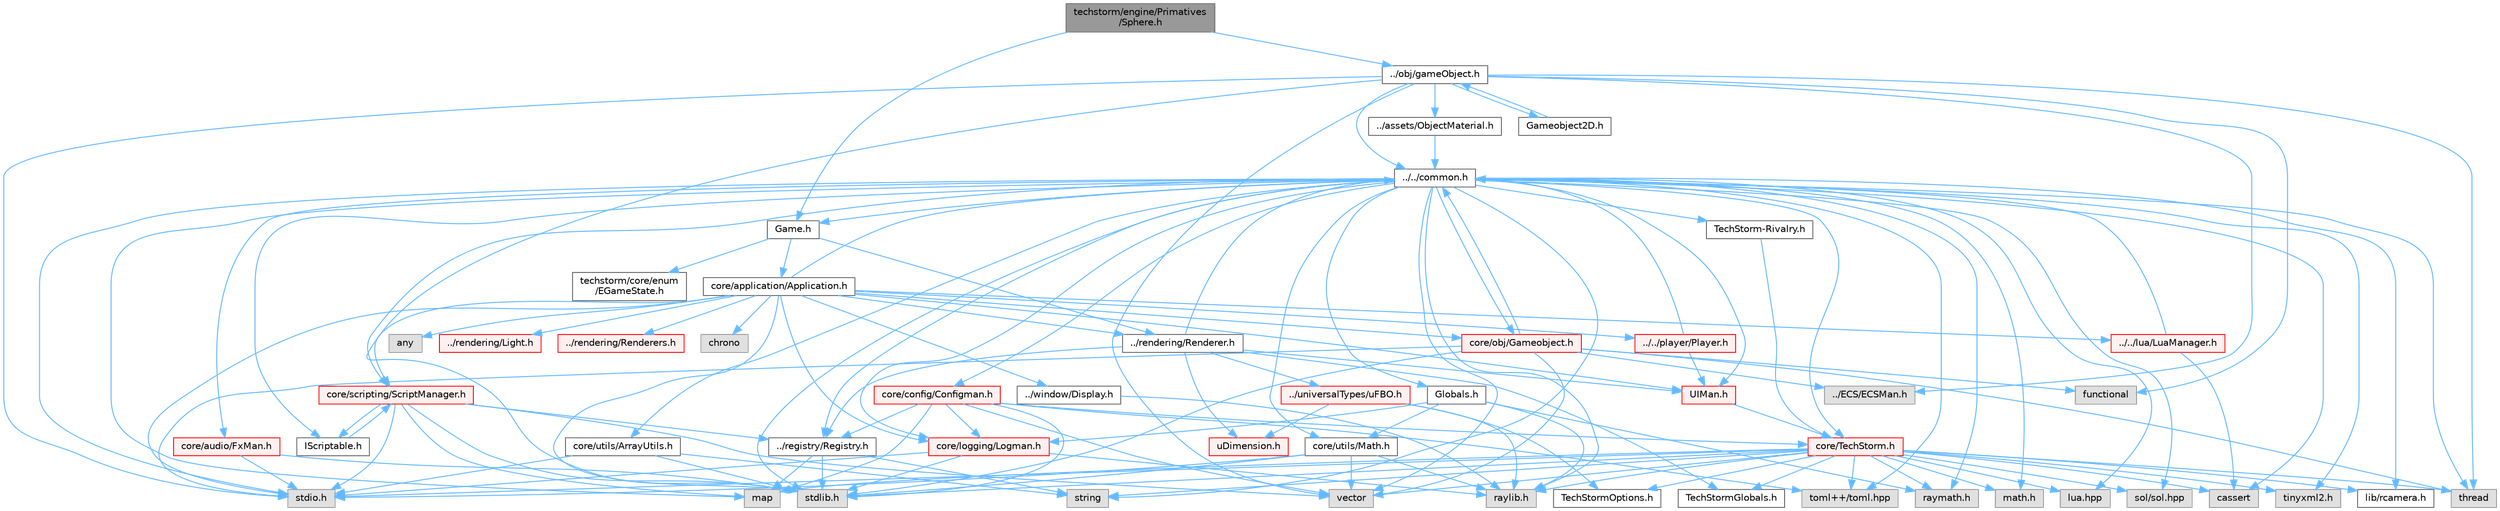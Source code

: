 digraph "techstorm/engine/Primatives/Sphere.h"
{
 // LATEX_PDF_SIZE
  bgcolor="transparent";
  edge [fontname=Helvetica,fontsize=10,labelfontname=Helvetica,labelfontsize=10];
  node [fontname=Helvetica,fontsize=10,shape=box,height=0.2,width=0.4];
  Node1 [id="Node000001",label="techstorm/engine/Primatives\l/Sphere.h",height=0.2,width=0.4,color="gray40", fillcolor="grey60", style="filled", fontcolor="black",tooltip=" "];
  Node1 -> Node2 [id="edge1_Node000001_Node000002",color="steelblue1",style="solid",tooltip=" "];
  Node2 [id="Node000002",label="../obj/gameObject.h",height=0.2,width=0.4,color="grey40", fillcolor="white", style="filled",URL="$engine_2obj_2_gameobject_8h.html",tooltip=" "];
  Node2 -> Node3 [id="edge2_Node000002_Node000003",color="steelblue1",style="solid",tooltip=" "];
  Node3 [id="Node000003",label="../../common.h",height=0.2,width=0.4,color="grey40", fillcolor="white", style="filled",URL="$_common_8h.html",tooltip=" "];
  Node3 -> Node4 [id="edge3_Node000003_Node000004",color="steelblue1",style="solid",tooltip=" "];
  Node4 [id="Node000004",label="raylib.h",height=0.2,width=0.4,color="grey60", fillcolor="#E0E0E0", style="filled",tooltip=" "];
  Node3 -> Node5 [id="edge4_Node000003_Node000005",color="steelblue1",style="solid",tooltip=" "];
  Node5 [id="Node000005",label="raymath.h",height=0.2,width=0.4,color="grey60", fillcolor="#E0E0E0", style="filled",tooltip=" "];
  Node3 -> Node6 [id="edge5_Node000003_Node000006",color="steelblue1",style="solid",tooltip=" "];
  Node6 [id="Node000006",label="lib/rcamera.h",height=0.2,width=0.4,color="grey40", fillcolor="white", style="filled",URL="$rcamera_8h.html",tooltip=" "];
  Node3 -> Node7 [id="edge6_Node000003_Node000007",color="steelblue1",style="solid",tooltip=" "];
  Node7 [id="Node000007",label="stdio.h",height=0.2,width=0.4,color="grey60", fillcolor="#E0E0E0", style="filled",tooltip=" "];
  Node3 -> Node8 [id="edge7_Node000003_Node000008",color="steelblue1",style="solid",tooltip=" "];
  Node8 [id="Node000008",label="stdlib.h",height=0.2,width=0.4,color="grey60", fillcolor="#E0E0E0", style="filled",tooltip=" "];
  Node3 -> Node9 [id="edge8_Node000003_Node000009",color="steelblue1",style="solid",tooltip=" "];
  Node9 [id="Node000009",label="string",height=0.2,width=0.4,color="grey60", fillcolor="#E0E0E0", style="filled",tooltip=" "];
  Node3 -> Node10 [id="edge9_Node000003_Node000010",color="steelblue1",style="solid",tooltip=" "];
  Node10 [id="Node000010",label="vector",height=0.2,width=0.4,color="grey60", fillcolor="#E0E0E0", style="filled",tooltip=" "];
  Node3 -> Node11 [id="edge10_Node000003_Node000011",color="steelblue1",style="solid",tooltip=" "];
  Node11 [id="Node000011",label="map",height=0.2,width=0.4,color="grey60", fillcolor="#E0E0E0", style="filled",tooltip=" "];
  Node3 -> Node12 [id="edge11_Node000003_Node000012",color="steelblue1",style="solid",tooltip=" "];
  Node12 [id="Node000012",label="thread",height=0.2,width=0.4,color="grey60", fillcolor="#E0E0E0", style="filled",tooltip=" "];
  Node3 -> Node13 [id="edge12_Node000003_Node000013",color="steelblue1",style="solid",tooltip=" "];
  Node13 [id="Node000013",label="math.h",height=0.2,width=0.4,color="grey60", fillcolor="#E0E0E0", style="filled",tooltip=" "];
  Node3 -> Node14 [id="edge13_Node000003_Node000014",color="steelblue1",style="solid",tooltip=" "];
  Node14 [id="Node000014",label="cassert",height=0.2,width=0.4,color="grey60", fillcolor="#E0E0E0", style="filled",tooltip=" "];
  Node3 -> Node15 [id="edge14_Node000003_Node000015",color="steelblue1",style="solid",tooltip=" "];
  Node15 [id="Node000015",label="lua.hpp",height=0.2,width=0.4,color="grey60", fillcolor="#E0E0E0", style="filled",tooltip=" "];
  Node3 -> Node16 [id="edge15_Node000003_Node000016",color="steelblue1",style="solid",tooltip=" "];
  Node16 [id="Node000016",label="sol/sol.hpp",height=0.2,width=0.4,color="grey60", fillcolor="#E0E0E0", style="filled",tooltip=" "];
  Node3 -> Node17 [id="edge16_Node000003_Node000017",color="steelblue1",style="solid",tooltip=" "];
  Node17 [id="Node000017",label="toml++/toml.hpp",height=0.2,width=0.4,color="grey60", fillcolor="#E0E0E0", style="filled",tooltip=" "];
  Node3 -> Node18 [id="edge17_Node000003_Node000018",color="steelblue1",style="solid",tooltip=" "];
  Node18 [id="Node000018",label="tinyxml2.h",height=0.2,width=0.4,color="grey60", fillcolor="#E0E0E0", style="filled",tooltip=" "];
  Node3 -> Node19 [id="edge18_Node000003_Node000019",color="steelblue1",style="solid",tooltip=" "];
  Node19 [id="Node000019",label="Globals.h",height=0.2,width=0.4,color="grey40", fillcolor="white", style="filled",URL="$_globals_8h.html",tooltip=" "];
  Node19 -> Node4 [id="edge19_Node000019_Node000004",color="steelblue1",style="solid",tooltip=" "];
  Node19 -> Node5 [id="edge20_Node000019_Node000005",color="steelblue1",style="solid",tooltip=" "];
  Node19 -> Node20 [id="edge21_Node000019_Node000020",color="steelblue1",style="solid",tooltip=" "];
  Node20 [id="Node000020",label="core/utils/Math.h",height=0.2,width=0.4,color="grey40", fillcolor="white", style="filled",URL="$core_2utils_2_math_8h.html",tooltip=" "];
  Node20 -> Node4 [id="edge22_Node000020_Node000004",color="steelblue1",style="solid",tooltip=" "];
  Node20 -> Node8 [id="edge23_Node000020_Node000008",color="steelblue1",style="solid",tooltip=" "];
  Node20 -> Node7 [id="edge24_Node000020_Node000007",color="steelblue1",style="solid",tooltip=" "];
  Node20 -> Node10 [id="edge25_Node000020_Node000010",color="steelblue1",style="solid",tooltip=" "];
  Node19 -> Node21 [id="edge26_Node000019_Node000021",color="steelblue1",style="solid",tooltip=" "];
  Node21 [id="Node000021",label="core/logging/Logman.h",height=0.2,width=0.4,color="red", fillcolor="#FFF0F0", style="filled",URL="$core_2logging_2_logman_8h.html",tooltip=" "];
  Node21 -> Node7 [id="edge27_Node000021_Node000007",color="steelblue1",style="solid",tooltip=" "];
  Node21 -> Node8 [id="edge28_Node000021_Node000008",color="steelblue1",style="solid",tooltip=" "];
  Node21 -> Node4 [id="edge29_Node000021_Node000004",color="steelblue1",style="solid",tooltip=" "];
  Node3 -> Node24 [id="edge30_Node000003_Node000024",color="steelblue1",style="solid",tooltip=" "];
  Node24 [id="Node000024",label="core/TechStorm.h",height=0.2,width=0.4,color="red", fillcolor="#FFF0F0", style="filled",URL="$_tech_storm_8h.html",tooltip=" "];
  Node24 -> Node25 [id="edge31_Node000024_Node000025",color="steelblue1",style="solid",tooltip=" "];
  Node25 [id="Node000025",label="TechStormOptions.h",height=0.2,width=0.4,color="grey40", fillcolor="white", style="filled",URL="$_tech_storm_options_8h.html",tooltip=" "];
  Node24 -> Node27 [id="edge32_Node000024_Node000027",color="steelblue1",style="solid",tooltip=" "];
  Node27 [id="Node000027",label="TechStormGlobals.h",height=0.2,width=0.4,color="grey40", fillcolor="white", style="filled",URL="$_tech_storm_globals_8h.html",tooltip=" "];
  Node24 -> Node4 [id="edge33_Node000024_Node000004",color="steelblue1",style="solid",tooltip=" "];
  Node24 -> Node5 [id="edge34_Node000024_Node000005",color="steelblue1",style="solid",tooltip=" "];
  Node24 -> Node6 [id="edge35_Node000024_Node000006",color="steelblue1",style="solid",tooltip=" "];
  Node24 -> Node7 [id="edge36_Node000024_Node000007",color="steelblue1",style="solid",tooltip=" "];
  Node24 -> Node8 [id="edge37_Node000024_Node000008",color="steelblue1",style="solid",tooltip=" "];
  Node24 -> Node10 [id="edge38_Node000024_Node000010",color="steelblue1",style="solid",tooltip=" "];
  Node24 -> Node9 [id="edge39_Node000024_Node000009",color="steelblue1",style="solid",tooltip=" "];
  Node24 -> Node11 [id="edge40_Node000024_Node000011",color="steelblue1",style="solid",tooltip=" "];
  Node24 -> Node12 [id="edge41_Node000024_Node000012",color="steelblue1",style="solid",tooltip=" "];
  Node24 -> Node13 [id="edge42_Node000024_Node000013",color="steelblue1",style="solid",tooltip=" "];
  Node24 -> Node14 [id="edge43_Node000024_Node000014",color="steelblue1",style="solid",tooltip=" "];
  Node24 -> Node15 [id="edge44_Node000024_Node000015",color="steelblue1",style="solid",tooltip=" "];
  Node24 -> Node16 [id="edge45_Node000024_Node000016",color="steelblue1",style="solid",tooltip=" "];
  Node24 -> Node17 [id="edge46_Node000024_Node000017",color="steelblue1",style="solid",tooltip=" "];
  Node24 -> Node18 [id="edge47_Node000024_Node000018",color="steelblue1",style="solid",tooltip=" "];
  Node3 -> Node34 [id="edge48_Node000003_Node000034",color="steelblue1",style="solid",tooltip=" "];
  Node34 [id="Node000034",label="core/config/Configman.h",height=0.2,width=0.4,color="red", fillcolor="#FFF0F0", style="filled",URL="$core_2config_2_configman_8h.html",tooltip=" "];
  Node34 -> Node24 [id="edge49_Node000034_Node000024",color="steelblue1",style="solid",tooltip=" "];
  Node34 -> Node21 [id="edge50_Node000034_Node000021",color="steelblue1",style="solid",tooltip=" "];
  Node34 -> Node62 [id="edge51_Node000034_Node000062",color="steelblue1",style="solid",tooltip=" "];
  Node62 [id="Node000062",label="../registry/Registry.h",height=0.2,width=0.4,color="grey40", fillcolor="white", style="filled",URL="$core_2registry_2_registry_8h.html",tooltip=" "];
  Node62 -> Node8 [id="edge52_Node000062_Node000008",color="steelblue1",style="solid",tooltip=" "];
  Node62 -> Node11 [id="edge53_Node000062_Node000011",color="steelblue1",style="solid",tooltip=" "];
  Node62 -> Node9 [id="edge54_Node000062_Node000009",color="steelblue1",style="solid",tooltip=" "];
  Node34 -> Node17 [id="edge55_Node000034_Node000017",color="steelblue1",style="solid",tooltip=" "];
  Node34 -> Node10 [id="edge56_Node000034_Node000010",color="steelblue1",style="solid",tooltip=" "];
  Node34 -> Node8 [id="edge57_Node000034_Node000008",color="steelblue1",style="solid",tooltip=" "];
  Node34 -> Node11 [id="edge58_Node000034_Node000011",color="steelblue1",style="solid",tooltip=" "];
  Node3 -> Node21 [id="edge59_Node000003_Node000021",color="steelblue1",style="solid",tooltip=" "];
  Node3 -> Node63 [id="edge60_Node000003_Node000063",color="steelblue1",style="solid",tooltip=" "];
  Node63 [id="Node000063",label="core/obj/Gameobject.h",height=0.2,width=0.4,color="red", fillcolor="#FFF0F0", style="filled",URL="$core_2obj_2_gameobject_8h.html",tooltip=" "];
  Node63 -> Node3 [id="edge61_Node000063_Node000003",color="steelblue1",style="solid",tooltip=" "];
  Node63 -> Node65 [id="edge62_Node000063_Node000065",color="steelblue1",style="solid",tooltip=" "];
  Node65 [id="Node000065",label="../ECS/ECSMan.h",height=0.2,width=0.4,color="grey60", fillcolor="#E0E0E0", style="filled",tooltip=" "];
  Node63 -> Node7 [id="edge63_Node000063_Node000007",color="steelblue1",style="solid",tooltip=" "];
  Node63 -> Node8 [id="edge64_Node000063_Node000008",color="steelblue1",style="solid",tooltip=" "];
  Node63 -> Node10 [id="edge65_Node000063_Node000010",color="steelblue1",style="solid",tooltip=" "];
  Node63 -> Node67 [id="edge66_Node000063_Node000067",color="steelblue1",style="solid",tooltip=" "];
  Node67 [id="Node000067",label="functional",height=0.2,width=0.4,color="grey60", fillcolor="#E0E0E0", style="filled",tooltip=" "];
  Node63 -> Node12 [id="edge67_Node000063_Node000012",color="steelblue1",style="solid",tooltip=" "];
  Node3 -> Node20 [id="edge68_Node000003_Node000020",color="steelblue1",style="solid",tooltip=" "];
  Node3 -> Node62 [id="edge69_Node000003_Node000062",color="steelblue1",style="solid",tooltip=" "];
  Node3 -> Node68 [id="edge70_Node000003_Node000068",color="steelblue1",style="solid",tooltip=" "];
  Node68 [id="Node000068",label="core/scripting/ScriptManager.h",height=0.2,width=0.4,color="red", fillcolor="#FFF0F0", style="filled",URL="$core_2scripting_2_script_manager_8h.html",tooltip=" "];
  Node68 -> Node7 [id="edge71_Node000068_Node000007",color="steelblue1",style="solid",tooltip=" "];
  Node68 -> Node8 [id="edge72_Node000068_Node000008",color="steelblue1",style="solid",tooltip=" "];
  Node68 -> Node10 [id="edge73_Node000068_Node000010",color="steelblue1",style="solid",tooltip=" "];
  Node68 -> Node11 [id="edge74_Node000068_Node000011",color="steelblue1",style="solid",tooltip=" "];
  Node68 -> Node69 [id="edge75_Node000068_Node000069",color="steelblue1",style="solid",tooltip=" "];
  Node69 [id="Node000069",label="IScriptable.h",height=0.2,width=0.4,color="grey40", fillcolor="white", style="filled",URL="$core_2scripting_2_i_scriptable_8h.html",tooltip=" "];
  Node69 -> Node68 [id="edge76_Node000069_Node000068",color="steelblue1",style="solid",tooltip=" "];
  Node68 -> Node62 [id="edge77_Node000068_Node000062",color="steelblue1",style="solid",tooltip=" "];
  Node3 -> Node69 [id="edge78_Node000003_Node000069",color="steelblue1",style="solid",tooltip=" "];
  Node3 -> Node76 [id="edge79_Node000003_Node000076",color="steelblue1",style="solid",tooltip=" "];
  Node76 [id="Node000076",label="core/utils/ArrayUtils.h",height=0.2,width=0.4,color="grey40", fillcolor="white", style="filled",URL="$core_2utils_2_array_utils_8h.html",tooltip=" "];
  Node76 -> Node7 [id="edge80_Node000076_Node000007",color="steelblue1",style="solid",tooltip=" "];
  Node76 -> Node8 [id="edge81_Node000076_Node000008",color="steelblue1",style="solid",tooltip=" "];
  Node76 -> Node9 [id="edge82_Node000076_Node000009",color="steelblue1",style="solid",tooltip=" "];
  Node3 -> Node77 [id="edge83_Node000003_Node000077",color="steelblue1",style="solid",tooltip=" "];
  Node77 [id="Node000077",label="core/audio/FxMan.h",height=0.2,width=0.4,color="red", fillcolor="#FFF0F0", style="filled",URL="$core_2audio_2_fx_man_8h.html",tooltip=" "];
  Node77 -> Node8 [id="edge84_Node000077_Node000008",color="steelblue1",style="solid",tooltip=" "];
  Node77 -> Node7 [id="edge85_Node000077_Node000007",color="steelblue1",style="solid",tooltip=" "];
  Node3 -> Node81 [id="edge86_Node000003_Node000081",color="steelblue1",style="solid",tooltip=" "];
  Node81 [id="Node000081",label="UIMan.h",height=0.2,width=0.4,color="red", fillcolor="#FFF0F0", style="filled",URL="$core_2ui_2_u_i_man_8h.html",tooltip=" "];
  Node81 -> Node24 [id="edge87_Node000081_Node000024",color="steelblue1",style="solid",tooltip=" "];
  Node3 -> Node87 [id="edge88_Node000003_Node000087",color="steelblue1",style="solid",tooltip=" "];
  Node87 [id="Node000087",label="TechStorm-Rivalry.h",height=0.2,width=0.4,color="grey40", fillcolor="white", style="filled",URL="$techstorm-rivalry_8h.html",tooltip=" "];
  Node87 -> Node24 [id="edge89_Node000087_Node000024",color="steelblue1",style="solid",tooltip=" "];
  Node3 -> Node88 [id="edge90_Node000003_Node000088",color="steelblue1",style="solid",tooltip=" "];
  Node88 [id="Node000088",label="Game.h",height=0.2,width=0.4,color="grey40", fillcolor="white", style="filled",URL="$_game_8h.html",tooltip=" "];
  Node88 -> Node89 [id="edge91_Node000088_Node000089",color="steelblue1",style="solid",tooltip=" "];
  Node89 [id="Node000089",label="core/application/Application.h",height=0.2,width=0.4,color="grey40", fillcolor="white", style="filled",URL="$core_2application_2_application_8h.html",tooltip=" "];
  Node89 -> Node3 [id="edge92_Node000089_Node000003",color="steelblue1",style="solid",tooltip=" "];
  Node89 -> Node90 [id="edge93_Node000089_Node000090",color="steelblue1",style="solid",tooltip=" "];
  Node90 [id="Node000090",label="../rendering/Light.h",height=0.2,width=0.4,color="red", fillcolor="#FFF0F0", style="filled",URL="$core_2rendering_2_light_8h.html",tooltip=" "];
  Node89 -> Node91 [id="edge94_Node000089_Node000091",color="steelblue1",style="solid",tooltip=" "];
  Node91 [id="Node000091",label="../../player/Player.h",height=0.2,width=0.4,color="red", fillcolor="#FFF0F0", style="filled",URL="$_player_8h.html",tooltip=" "];
  Node91 -> Node3 [id="edge95_Node000091_Node000003",color="steelblue1",style="solid",tooltip=" "];
  Node91 -> Node81 [id="edge96_Node000091_Node000081",color="steelblue1",style="solid",tooltip=" "];
  Node89 -> Node68 [id="edge97_Node000089_Node000068",color="steelblue1",style="solid",tooltip=" "];
  Node89 -> Node109 [id="edge98_Node000089_Node000109",color="steelblue1",style="solid",tooltip=" "];
  Node109 [id="Node000109",label="../rendering/Renderers.h",height=0.2,width=0.4,color="red", fillcolor="#FFF0F0", style="filled",URL="$core_2rendering_2_renderers_8h.html",tooltip=" "];
  Node89 -> Node81 [id="edge99_Node000089_Node000081",color="steelblue1",style="solid",tooltip=" "];
  Node89 -> Node117 [id="edge100_Node000089_Node000117",color="steelblue1",style="solid",tooltip=" "];
  Node117 [id="Node000117",label="../../lua/LuaManager.h",height=0.2,width=0.4,color="red", fillcolor="#FFF0F0", style="filled",URL="$_lua_manager_8h.html",tooltip=" "];
  Node117 -> Node3 [id="edge101_Node000117_Node000003",color="steelblue1",style="solid",tooltip=" "];
  Node117 -> Node14 [id="edge102_Node000117_Node000014",color="steelblue1",style="solid",tooltip=" "];
  Node89 -> Node120 [id="edge103_Node000089_Node000120",color="steelblue1",style="solid",tooltip=" "];
  Node120 [id="Node000120",label="../window/Display.h",height=0.2,width=0.4,color="grey40", fillcolor="white", style="filled",URL="$core_2window_2_display_8h.html",tooltip=" "];
  Node120 -> Node4 [id="edge104_Node000120_Node000004",color="steelblue1",style="solid",tooltip=" "];
  Node89 -> Node63 [id="edge105_Node000089_Node000063",color="steelblue1",style="solid",tooltip=" "];
  Node89 -> Node21 [id="edge106_Node000089_Node000021",color="steelblue1",style="solid",tooltip=" "];
  Node89 -> Node121 [id="edge107_Node000089_Node000121",color="steelblue1",style="solid",tooltip=" "];
  Node121 [id="Node000121",label="../rendering/Renderer.h",height=0.2,width=0.4,color="grey40", fillcolor="white", style="filled",URL="$core_2rendering_2_renderer_8h.html",tooltip=" "];
  Node121 -> Node3 [id="edge108_Node000121_Node000003",color="steelblue1",style="solid",tooltip=" "];
  Node121 -> Node113 [id="edge109_Node000121_Node000113",color="steelblue1",style="solid",tooltip=" "];
  Node113 [id="Node000113",label="uDimension.h",height=0.2,width=0.4,color="red", fillcolor="#FFF0F0", style="filled",URL="$u_dimension_8h.html",tooltip=" "];
  Node121 -> Node111 [id="edge110_Node000121_Node000111",color="steelblue1",style="solid",tooltip=" "];
  Node111 [id="Node000111",label="../universalTypes/uFBO.h",height=0.2,width=0.4,color="red", fillcolor="#FFF0F0", style="filled",URL="$u_f_b_o_8h.html",tooltip=" "];
  Node111 -> Node4 [id="edge111_Node000111_Node000004",color="steelblue1",style="solid",tooltip=" "];
  Node111 -> Node113 [id="edge112_Node000111_Node000113",color="steelblue1",style="solid",tooltip=" "];
  Node111 -> Node25 [id="edge113_Node000111_Node000025",color="steelblue1",style="solid",tooltip=" "];
  Node121 -> Node27 [id="edge114_Node000121_Node000027",color="steelblue1",style="solid",tooltip=" "];
  Node121 -> Node62 [id="edge115_Node000121_Node000062",color="steelblue1",style="solid",tooltip=" "];
  Node121 -> Node81 [id="edge116_Node000121_Node000081",color="steelblue1",style="solid",tooltip=" "];
  Node89 -> Node122 [id="edge117_Node000089_Node000122",color="steelblue1",style="solid",tooltip=" "];
  Node122 [id="Node000122",label="chrono",height=0.2,width=0.4,color="grey60", fillcolor="#E0E0E0", style="filled",tooltip=" "];
  Node89 -> Node8 [id="edge118_Node000089_Node000008",color="steelblue1",style="solid",tooltip=" "];
  Node89 -> Node7 [id="edge119_Node000089_Node000007",color="steelblue1",style="solid",tooltip=" "];
  Node89 -> Node102 [id="edge120_Node000089_Node000102",color="steelblue1",style="solid",tooltip=" "];
  Node102 [id="Node000102",label="any",height=0.2,width=0.4,color="grey60", fillcolor="#E0E0E0", style="filled",tooltip=" "];
  Node88 -> Node121 [id="edge121_Node000088_Node000121",color="steelblue1",style="solid",tooltip=" "];
  Node88 -> Node123 [id="edge122_Node000088_Node000123",color="steelblue1",style="solid",tooltip=" "];
  Node123 [id="Node000123",label="techstorm/core/enum\l/EGameState.h",height=0.2,width=0.4,color="grey40", fillcolor="white", style="filled",URL="$core_2enum_2_e_game_state_8h.html",tooltip=" "];
  Node2 -> Node124 [id="edge123_Node000002_Node000124",color="steelblue1",style="solid",tooltip=" "];
  Node124 [id="Node000124",label="Gameobject2D.h",height=0.2,width=0.4,color="grey40", fillcolor="white", style="filled",URL="$engine_2obj_2_gameobject2_d_8h.html",tooltip=" "];
  Node124 -> Node2 [id="edge124_Node000124_Node000002",color="steelblue1",style="solid",tooltip=" "];
  Node2 -> Node65 [id="edge125_Node000002_Node000065",color="steelblue1",style="solid",tooltip=" "];
  Node2 -> Node125 [id="edge126_Node000002_Node000125",color="steelblue1",style="solid",tooltip=" "];
  Node125 [id="Node000125",label="../assets/ObjectMaterial.h",height=0.2,width=0.4,color="grey40", fillcolor="white", style="filled",URL="$engine_2assets_2_object_material_8h.html",tooltip=" "];
  Node125 -> Node3 [id="edge127_Node000125_Node000003",color="steelblue1",style="solid",tooltip=" "];
  Node2 -> Node7 [id="edge128_Node000002_Node000007",color="steelblue1",style="solid",tooltip=" "];
  Node2 -> Node8 [id="edge129_Node000002_Node000008",color="steelblue1",style="solid",tooltip=" "];
  Node2 -> Node10 [id="edge130_Node000002_Node000010",color="steelblue1",style="solid",tooltip=" "];
  Node2 -> Node67 [id="edge131_Node000002_Node000067",color="steelblue1",style="solid",tooltip=" "];
  Node2 -> Node12 [id="edge132_Node000002_Node000012",color="steelblue1",style="solid",tooltip=" "];
  Node1 -> Node88 [id="edge133_Node000001_Node000088",color="steelblue1",style="solid",tooltip=" "];
}
